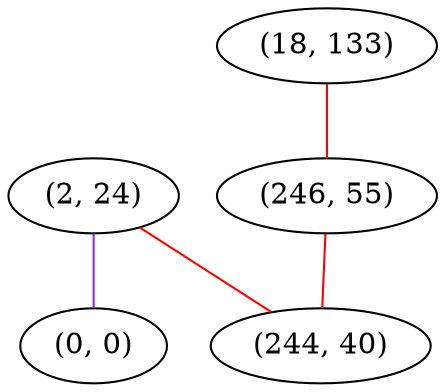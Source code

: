 graph "" {
"(2, 24)";
"(18, 133)";
"(0, 0)";
"(246, 55)";
"(244, 40)";
"(2, 24)" -- "(0, 0)"  [color=purple, key=0, weight=4];
"(2, 24)" -- "(244, 40)"  [color=red, key=0, weight=1];
"(18, 133)" -- "(246, 55)"  [color=red, key=0, weight=1];
"(246, 55)" -- "(244, 40)"  [color=red, key=0, weight=1];
}
